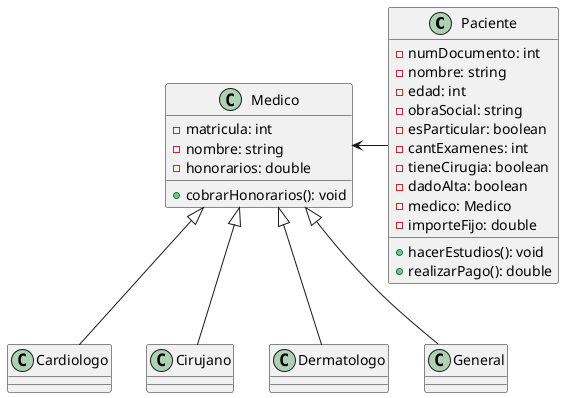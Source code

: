 @startuml
'https://plantuml.com/sequence-diagram

class Paciente{
-numDocumento: int
-nombre: string
-edad: int
-obraSocial: string
-esParticular: boolean
-cantExamenes: int
-tieneCirugia: boolean
-dadoAlta: boolean
-medico: Medico
-importeFijo: double
+hacerEstudios(): void
+realizarPago(): double
}

Paciente -l-> Medico
class Medico{
-matricula: int
-nombre: string
-honorarios: double
+cobrarHonorarios(): void

}
Cardiologo -u-|> Medico
Cirujano -u-|> Medico
Dermatologo -u-|> Medico
General -u-|> Medico

class Cardiologo{}
class Cirujano{}
class Dermatologo{}
class General{}

@enduml